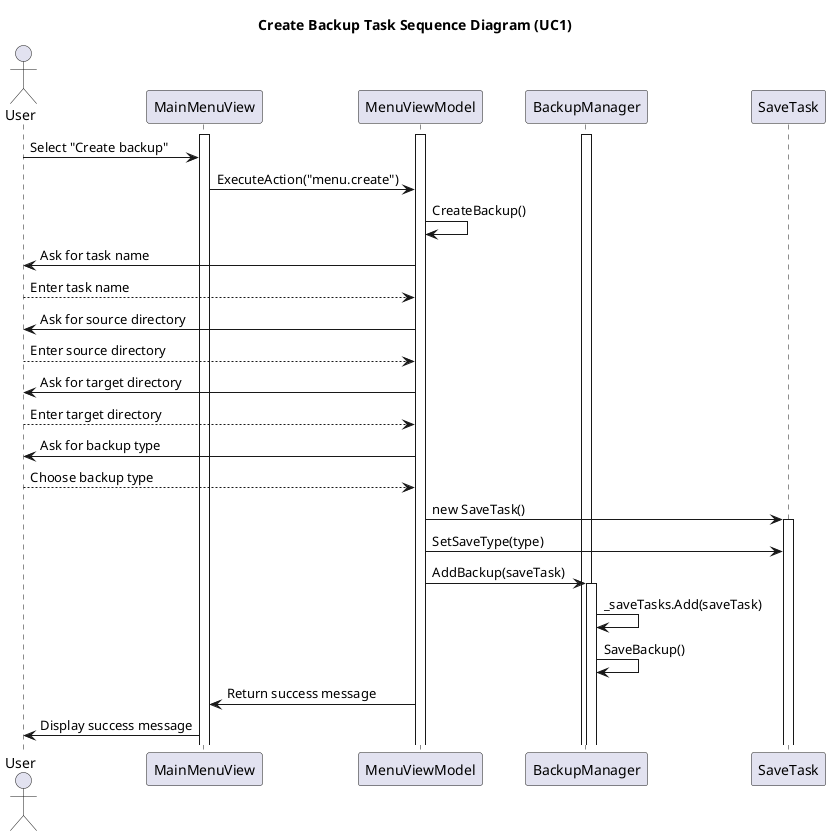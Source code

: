 @startuml 
title Create Backup Task Sequence Diagram (UC1)
actor User
participant MainMenuView as "MainMenuView"
participant MenuViewModel as "MenuViewModel"
participant BackupManager as "BackupManager"
participant SaveTask as "SaveTask"

activate MainMenuView
activate MenuViewModel
activate BackupManager

User -> MainMenuView: Select "Create backup"
MainMenuView -> MenuViewModel: ExecuteAction("menu.create")
MenuViewModel -> MenuViewModel: CreateBackup()
MenuViewModel -> User: Ask for task name
User --> MenuViewModel: Enter task name
MenuViewModel -> User: Ask for source directory
User --> MenuViewModel: Enter source directory
MenuViewModel -> User: Ask for target directory
User --> MenuViewModel: Enter target directory
MenuViewModel -> User: Ask for backup type
User --> MenuViewModel: Choose backup type

MenuViewModel -> SaveTask++: new SaveTask()
MenuViewModel -> SaveTask: SetSaveType(type)
MenuViewModel -> BackupManager++: AddBackup(saveTask)
BackupManager -> BackupManager: _saveTasks.Add(saveTask)
BackupManager -> BackupManager: SaveBackup()
MenuViewModel -> MainMenuView: Return success message
MainMenuView -> User: Display success message
@enduml